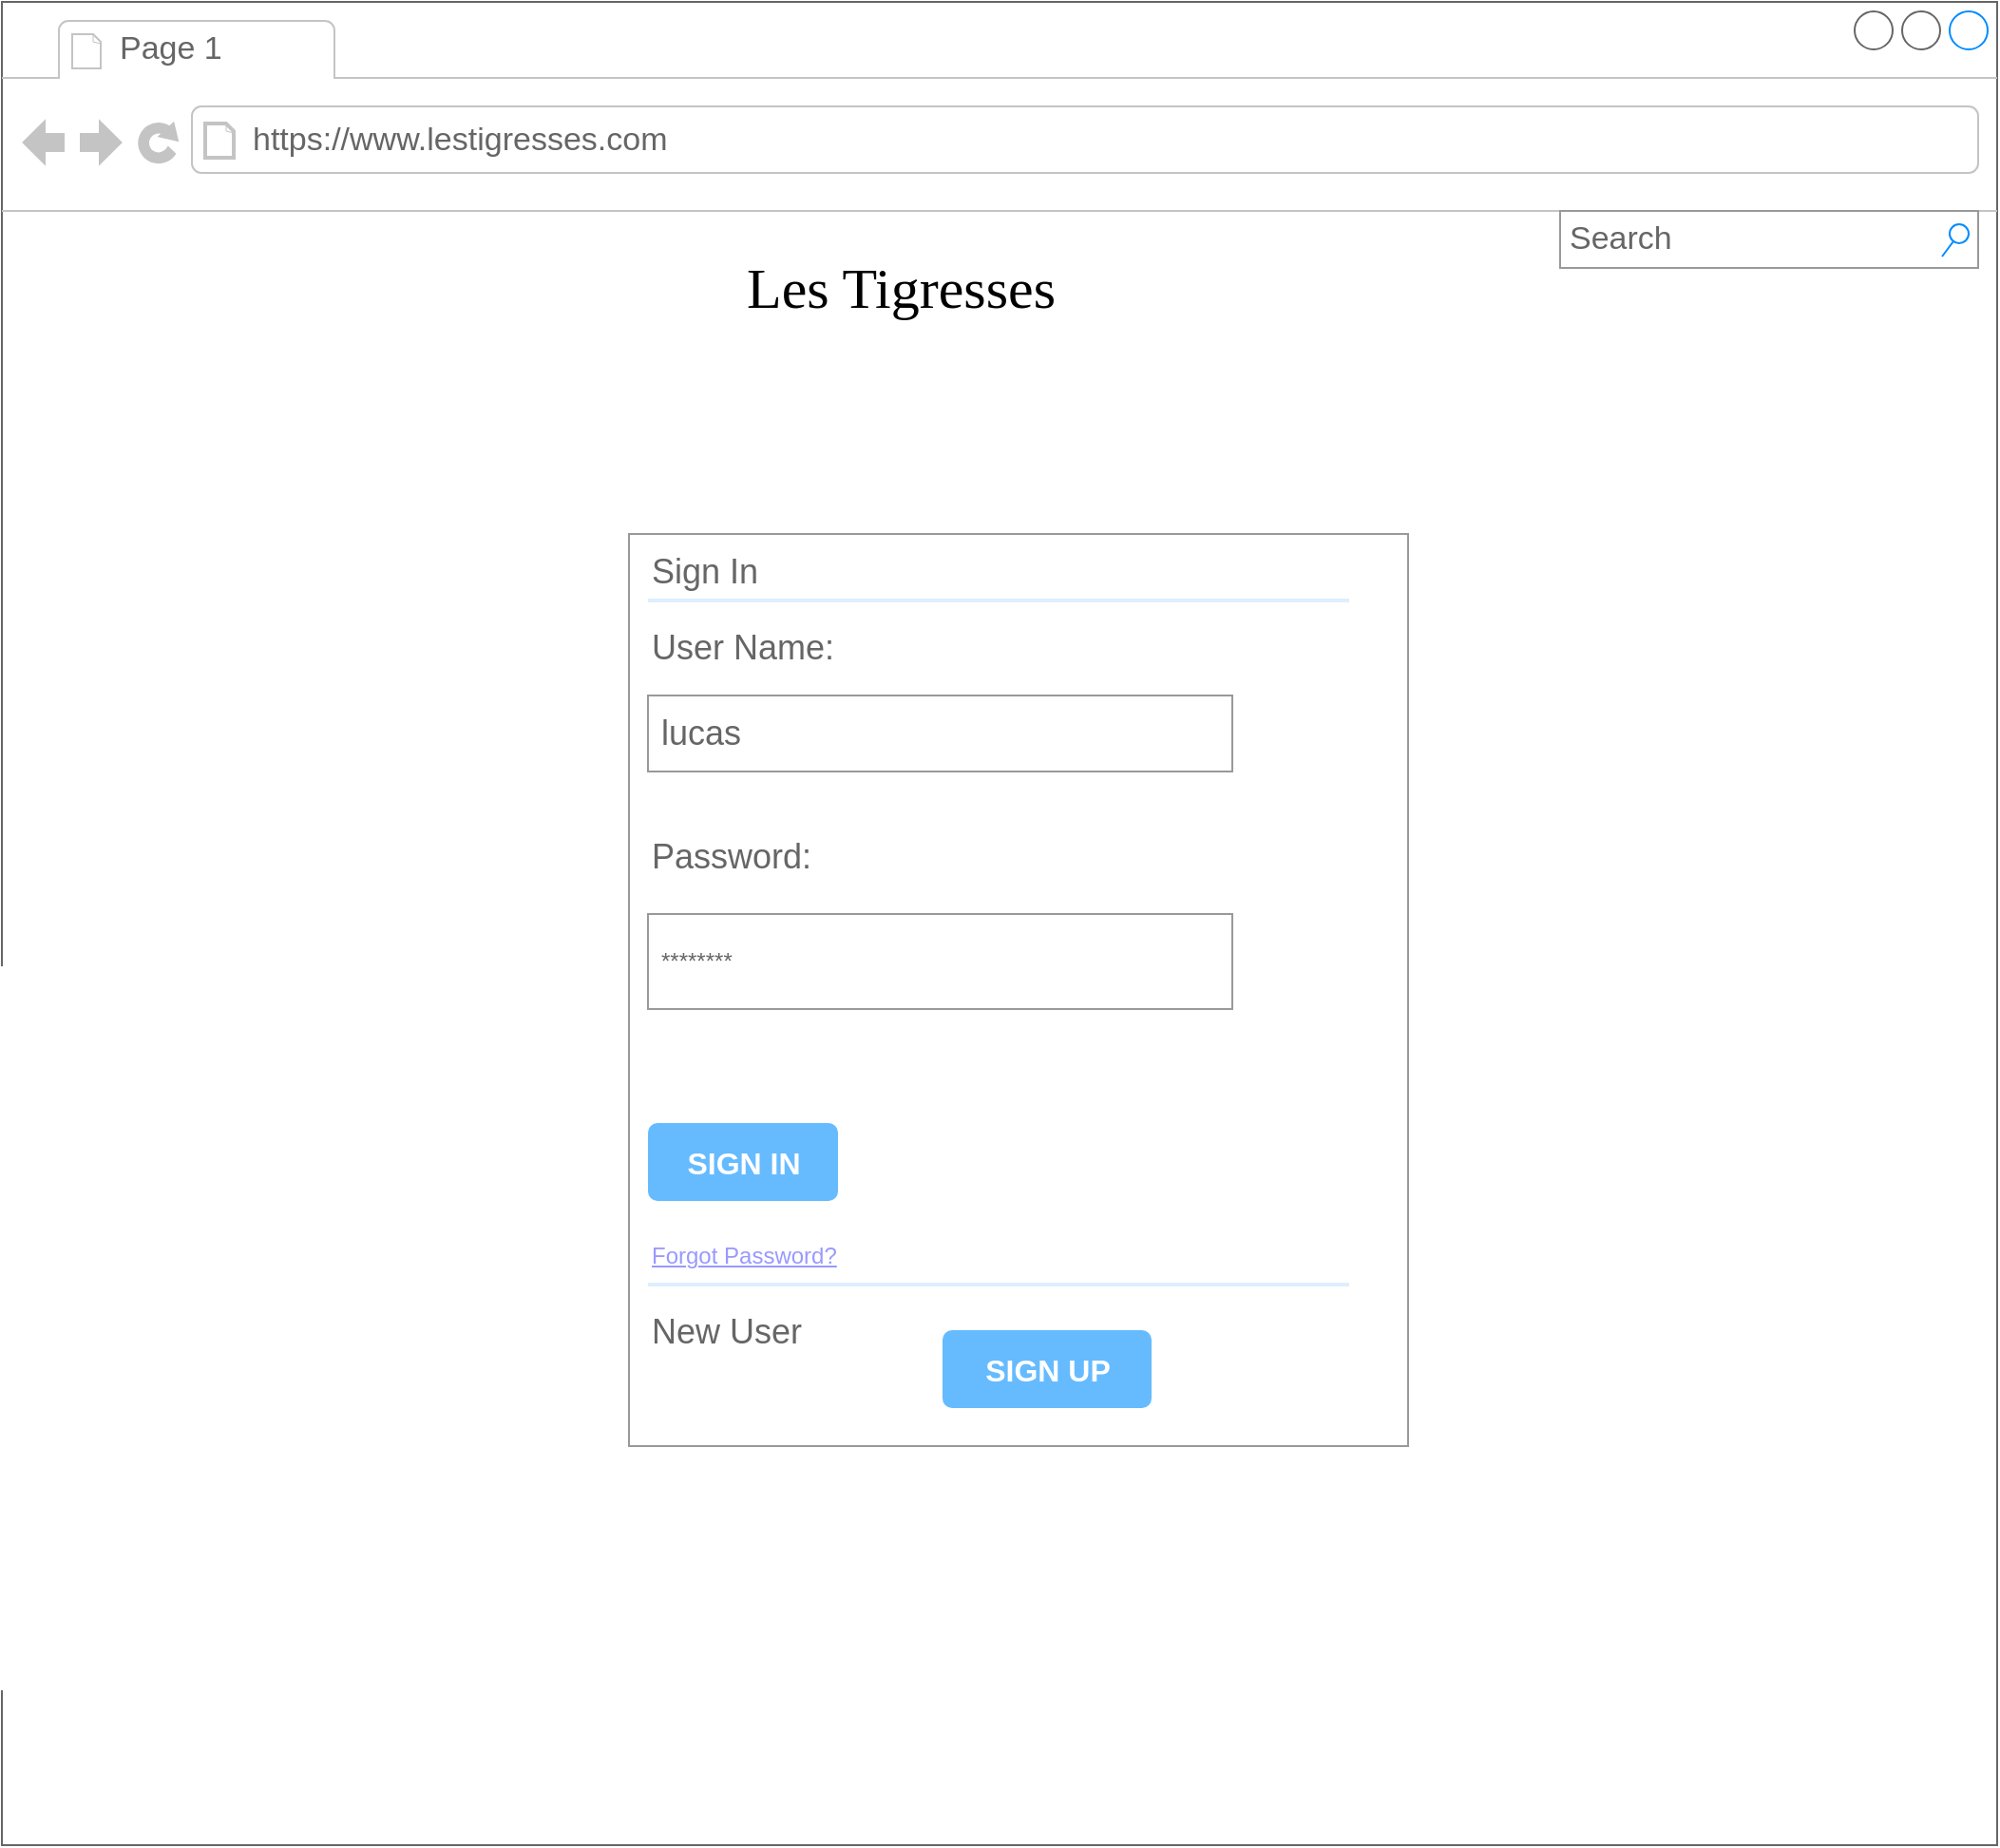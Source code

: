 <mxfile pages="2">
    <diagram name="connexion" id="2cc2dc42-3aac-f2a9-1cec-7a8b7cbee084">
        <mxGraphModel dx="1374" dy="749" grid="1" gridSize="10" guides="1" tooltips="1" connect="1" arrows="1" fold="1" page="1" pageScale="1" pageWidth="1100" pageHeight="850" background="none" math="0" shadow="0">
            <root>
                <mxCell id="0"/>
                <mxCell id="1" parent="0"/>
                <mxCell id="7026571954dc6520-1" value="" style="strokeWidth=1;shadow=0;dashed=0;align=center;html=1;shape=mxgraph.mockup.containers.browserWindow;rSize=0;strokeColor=#666666;mainText=,;recursiveResize=0;rounded=0;labelBackgroundColor=none;fontFamily=Verdana;fontSize=12" parent="1" vertex="1">
                    <mxGeometry x="30" y="20" width="1050" height="970" as="geometry"/>
                </mxCell>
                <mxCell id="7026571954dc6520-2" value="Page 1" style="strokeWidth=1;shadow=0;dashed=0;align=center;html=1;shape=mxgraph.mockup.containers.anchor;fontSize=17;fontColor=#666666;align=left;" parent="7026571954dc6520-1" vertex="1">
                    <mxGeometry x="60" y="12" width="110" height="26" as="geometry"/>
                </mxCell>
                <mxCell id="7026571954dc6520-3" value="https://www.lestigresses.com" style="strokeWidth=1;shadow=0;dashed=0;align=center;html=1;shape=mxgraph.mockup.containers.anchor;rSize=0;fontSize=17;fontColor=#666666;align=left;" parent="7026571954dc6520-1" vertex="1">
                    <mxGeometry x="130" y="60" width="250" height="26" as="geometry"/>
                </mxCell>
                <mxCell id="7026571954dc6520-4" value="Les Tigresses 🐯🐯🐯" style="text;html=1;points=[];align=left;verticalAlign=top;spacingTop=-4;fontSize=30;fontFamily=Verdana" parent="7026571954dc6520-1" vertex="1">
                    <mxGeometry x="390" y="130" width="340" height="50" as="geometry"/>
                </mxCell>
                <mxCell id="7026571954dc6520-14" value="Search" style="strokeWidth=1;shadow=0;dashed=0;align=center;html=1;shape=mxgraph.mockup.forms.searchBox;strokeColor=#999999;mainText=;strokeColor2=#008cff;fontColor=#666666;fontSize=17;align=left;spacingLeft=3;rounded=0;labelBackgroundColor=none;" parent="7026571954dc6520-1" vertex="1">
                    <mxGeometry x="820" y="110" width="220" height="30" as="geometry"/>
                </mxCell>
                <mxCell id="9q2mXrisD4-hRLjnPQLa-1" value="" style="strokeWidth=1;shadow=0;dashed=0;align=center;html=1;shape=mxgraph.mockup.forms.rrect;rSize=0;strokeColor=#999999;fillColor=#ffffff;" parent="7026571954dc6520-1" vertex="1">
                    <mxGeometry x="330" y="280" width="410" height="480" as="geometry"/>
                </mxCell>
                <mxCell id="9q2mXrisD4-hRLjnPQLa-2" value="&lt;font style=&quot;font-size: 18px;&quot;&gt;Sign In&lt;/font&gt;" style="strokeWidth=1;shadow=0;dashed=0;align=center;html=1;shape=mxgraph.mockup.forms.anchor;fontSize=12;fontColor=#666666;align=left;resizeWidth=1;spacingLeft=0;" parent="9q2mXrisD4-hRLjnPQLa-1" vertex="1">
                    <mxGeometry width="205.0" height="20" relative="1" as="geometry">
                        <mxPoint x="10" y="10" as="offset"/>
                    </mxGeometry>
                </mxCell>
                <mxCell id="9q2mXrisD4-hRLjnPQLa-3" value="" style="shape=line;strokeColor=#ddeeff;strokeWidth=2;html=1;resizeWidth=1;" parent="9q2mXrisD4-hRLjnPQLa-1" vertex="1">
                    <mxGeometry width="369.0" height="10" relative="1" as="geometry">
                        <mxPoint x="10" y="30" as="offset"/>
                    </mxGeometry>
                </mxCell>
                <mxCell id="9q2mXrisD4-hRLjnPQLa-4" value="&lt;font style=&quot;font-size: 18px;&quot;&gt;User Name:&lt;/font&gt;" style="strokeWidth=1;shadow=0;dashed=0;align=center;html=1;shape=mxgraph.mockup.forms.anchor;fontSize=12;fontColor=#666666;align=left;resizeWidth=1;spacingLeft=0;" parent="9q2mXrisD4-hRLjnPQLa-1" vertex="1">
                    <mxGeometry width="205.0" height="20" relative="1" as="geometry">
                        <mxPoint x="10" y="50" as="offset"/>
                    </mxGeometry>
                </mxCell>
                <mxCell id="9q2mXrisD4-hRLjnPQLa-5" value="&lt;font style=&quot;font-size: 18px;&quot;&gt;lucas&lt;/font&gt;" style="strokeWidth=1;shadow=0;dashed=0;align=center;html=1;shape=mxgraph.mockup.forms.rrect;rSize=0;strokeColor=#999999;fontColor=#666666;align=left;spacingLeft=5;resizeWidth=1;" parent="9q2mXrisD4-hRLjnPQLa-1" vertex="1">
                    <mxGeometry width="307.5" height="40" relative="1" as="geometry">
                        <mxPoint x="10" y="85" as="offset"/>
                    </mxGeometry>
                </mxCell>
                <mxCell id="9q2mXrisD4-hRLjnPQLa-6" value="&lt;font style=&quot;font-size: 18px;&quot;&gt;Password:&lt;/font&gt;" style="strokeWidth=1;shadow=0;dashed=0;align=center;html=1;shape=mxgraph.mockup.forms.anchor;fontSize=12;fontColor=#666666;align=left;resizeWidth=1;spacingLeft=0;" parent="9q2mXrisD4-hRLjnPQLa-1" vertex="1">
                    <mxGeometry width="205.0" height="20" relative="1" as="geometry">
                        <mxPoint x="10" y="160" as="offset"/>
                    </mxGeometry>
                </mxCell>
                <mxCell id="9q2mXrisD4-hRLjnPQLa-7" value="********" style="strokeWidth=1;shadow=0;dashed=0;align=center;html=1;shape=mxgraph.mockup.forms.rrect;rSize=0;strokeColor=#999999;fontColor=#666666;align=left;spacingLeft=5;resizeWidth=1;" parent="9q2mXrisD4-hRLjnPQLa-1" vertex="1">
                    <mxGeometry width="307.5" height="50" relative="1" as="geometry">
                        <mxPoint x="10" y="200" as="offset"/>
                    </mxGeometry>
                </mxCell>
                <mxCell id="9q2mXrisD4-hRLjnPQLa-8" value="SIGN IN" style="strokeWidth=1;shadow=0;dashed=0;align=center;html=1;shape=mxgraph.mockup.forms.rrect;rSize=5;strokeColor=none;fontColor=#ffffff;fillColor=#66bbff;fontSize=16;fontStyle=1;" parent="9q2mXrisD4-hRLjnPQLa-1" vertex="1">
                    <mxGeometry y="1" width="100" height="41" relative="1" as="geometry">
                        <mxPoint x="10" y="-170" as="offset"/>
                    </mxGeometry>
                </mxCell>
                <mxCell id="9q2mXrisD4-hRLjnPQLa-9" value="Forgot Password?" style="strokeWidth=1;shadow=0;dashed=0;align=center;html=1;shape=mxgraph.mockup.forms.anchor;fontSize=12;fontColor=#9999ff;align=left;spacingLeft=0;fontStyle=4;resizeWidth=1;" parent="9q2mXrisD4-hRLjnPQLa-1" vertex="1">
                    <mxGeometry y="1" width="307.5" height="20" relative="1" as="geometry">
                        <mxPoint x="10" y="-110" as="offset"/>
                    </mxGeometry>
                </mxCell>
                <mxCell id="9q2mXrisD4-hRLjnPQLa-10" value="" style="shape=line;strokeColor=#ddeeff;strokeWidth=2;html=1;resizeWidth=1;" parent="9q2mXrisD4-hRLjnPQLa-1" vertex="1">
                    <mxGeometry y="1" width="369.0" height="10" relative="1" as="geometry">
                        <mxPoint x="10" y="-90" as="offset"/>
                    </mxGeometry>
                </mxCell>
                <mxCell id="9q2mXrisD4-hRLjnPQLa-11" value="&lt;font style=&quot;font-size: 18px;&quot;&gt;New User&lt;/font&gt;" style="strokeWidth=1;shadow=0;dashed=0;align=center;html=1;shape=mxgraph.mockup.forms.anchor;fontSize=12;fontColor=#666666;align=left;spacingLeft=0;resizeWidth=1;" parent="9q2mXrisD4-hRLjnPQLa-1" vertex="1">
                    <mxGeometry y="1" width="307.5" height="20" relative="1" as="geometry">
                        <mxPoint x="10" y="-70" as="offset"/>
                    </mxGeometry>
                </mxCell>
                <UserObject label="SIGN UP" link="data:page/id,gsWJVwNDRams3cpelaSN" id="9q2mXrisD4-hRLjnPQLa-12">
                    <mxCell style="strokeWidth=1;shadow=0;dashed=0;align=center;html=1;shape=mxgraph.mockup.forms.rrect;rSize=5;strokeColor=none;fontColor=#ffffff;fillColor=#66bbff;fontSize=16;fontStyle=1;" parent="9q2mXrisD4-hRLjnPQLa-1" vertex="1">
                        <mxGeometry y="1" width="110" height="41" relative="1" as="geometry">
                            <mxPoint x="165" y="-61" as="offset"/>
                        </mxGeometry>
                    </mxCell>
                </UserObject>
            </root>
        </mxGraphModel>
    </diagram>
    <diagram id="gsWJVwNDRams3cpelaSN" name="inscription">
        <mxGraphModel dx="1603" dy="873" grid="1" gridSize="10" guides="1" tooltips="1" connect="1" arrows="1" fold="1" page="1" pageScale="1" pageWidth="827" pageHeight="1169" math="0" shadow="0">
            <root>
                <mxCell id="0"/>
                <mxCell id="1" parent="0"/>
                <mxCell id="IYFMl6uomr6WDHYkJZse-1" value="" style="strokeWidth=1;shadow=0;dashed=0;align=center;html=1;shape=mxgraph.mockup.containers.browserWindow;rSize=0;strokeColor=#FFFF99;mainText=,;recursiveResize=0;rounded=0;labelBackgroundColor=none;fontFamily=Verdana;fontSize=12" parent="1" vertex="1">
                    <mxGeometry x="200" y="50" width="1190" height="990" as="geometry"/>
                </mxCell>
                <mxCell id="IYFMl6uomr6WDHYkJZse-2" value="Page 1" style="strokeWidth=1;shadow=0;dashed=0;align=center;html=1;shape=mxgraph.mockup.containers.anchor;fontSize=17;fontColor=#666666;align=left;" parent="IYFMl6uomr6WDHYkJZse-1" vertex="1">
                    <mxGeometry x="60" y="12" width="110" height="26" as="geometry"/>
                </mxCell>
                <mxCell id="IYFMl6uomr6WDHYkJZse-3" value="https://www.lestigresses.com" style="strokeWidth=1;shadow=0;dashed=0;align=center;html=1;shape=mxgraph.mockup.containers.anchor;rSize=0;fontSize=17;fontColor=#666666;align=left;" parent="IYFMl6uomr6WDHYkJZse-1" vertex="1">
                    <mxGeometry x="130" y="60" width="250" height="26" as="geometry"/>
                </mxCell>
                <mxCell id="IYFMl6uomr6WDHYkJZse-4" value="Les Tigresses 🐯🐯🐯" style="text;html=1;points=[];align=left;verticalAlign=top;spacingTop=-4;fontSize=30;fontFamily=Verdana" parent="IYFMl6uomr6WDHYkJZse-1" vertex="1">
                    <mxGeometry x="390" y="130" width="340" height="50" as="geometry"/>
                </mxCell>
                <mxCell id="IYFMl6uomr6WDHYkJZse-5" value="Search" style="strokeWidth=1;shadow=0;dashed=0;align=center;html=1;shape=mxgraph.mockup.forms.searchBox;strokeColor=#999999;mainText=;strokeColor2=#008cff;fontColor=#666666;fontSize=17;align=left;spacingLeft=3;rounded=0;labelBackgroundColor=none;" parent="IYFMl6uomr6WDHYkJZse-1" vertex="1">
                    <mxGeometry x="970" y="120" width="220" height="30" as="geometry"/>
                </mxCell>
                <mxCell id="IYFMl6uomr6WDHYkJZse-18" value="First name" style="html=1;shadow=0;dashed=0;shape=mxgraph.bootstrap.rrect;rSize=5;fillColor=none;strokeColor=#999999;align=left;spacing=15;fontSize=14;fontColor=#6C767D;" parent="IYFMl6uomr6WDHYkJZse-1" vertex="1">
                    <mxGeometry x="170" y="380" width="390" height="30" as="geometry"/>
                </mxCell>
                <mxCell id="IYFMl6uomr6WDHYkJZse-19" value="Last name" style="html=1;shadow=0;dashed=0;shape=mxgraph.bootstrap.rrect;rSize=5;fillColor=none;strokeColor=#999999;align=left;spacing=15;fontSize=14;fontColor=#6C767D;" parent="IYFMl6uomr6WDHYkJZse-1" vertex="1">
                    <mxGeometry x="580" y="380" width="390" height="30" as="geometry"/>
                </mxCell>
                <mxCell id="IYFMl6uomr6WDHYkJZse-20" value="Phone" style="html=1;shadow=0;dashed=0;shape=mxgraph.bootstrap.rrect;rSize=5;fillColor=none;strokeColor=#999999;align=left;spacing=15;fontSize=14;fontColor=#6C767D;" parent="IYFMl6uomr6WDHYkJZse-1" vertex="1">
                    <mxGeometry x="580" y="500" width="390" height="30" as="geometry"/>
                </mxCell>
                <mxCell id="IYFMl6uomr6WDHYkJZse-21" value="Email" style="html=1;shadow=0;dashed=0;shape=mxgraph.bootstrap.rrect;rSize=5;fillColor=none;strokeColor=#999999;align=left;spacing=15;fontSize=14;fontColor=#6C767D;" parent="IYFMl6uomr6WDHYkJZse-1" vertex="1">
                    <mxGeometry x="170" y="565" width="810" height="45" as="geometry"/>
                </mxCell>
                <mxCell id="IYFMl6uomr6WDHYkJZse-22" value="XX/XX/XXXX" style="html=1;shadow=0;dashed=0;shape=mxgraph.bootstrap.rrect;rSize=5;fillColor=none;strokeColor=#999999;align=left;spacing=15;fontSize=14;fontColor=#6C767D;" parent="IYFMl6uomr6WDHYkJZse-1" vertex="1">
                    <mxGeometry x="170" y="500" width="390" height="30" as="geometry"/>
                </mxCell>
                <mxCell id="IYFMl6uomr6WDHYkJZse-23" value="Sexe" style="html=1;shadow=0;dashed=0;shape=mxgraph.bootstrap.rrect;rSize=5;fillColor=none;strokeColor=#999999;align=left;spacing=15;fontSize=14;fontColor=#6C767D;" parent="IYFMl6uomr6WDHYkJZse-1" vertex="1">
                    <mxGeometry x="170" y="440" width="390" height="30" as="geometry"/>
                </mxCell>
                <mxCell id="IYFMl6uomr6WDHYkJZse-24" value="CREATE" style="strokeWidth=1;shadow=0;dashed=0;align=center;html=1;shape=mxgraph.mockup.forms.rrect;rSize=5;strokeColor=none;fontColor=#ffffff;fillColor=#66bbff;fontSize=16;fontStyle=1;" parent="IYFMl6uomr6WDHYkJZse-1" vertex="1">
                    <mxGeometry x="470" y="730" width="140" height="50" as="geometry"/>
                </mxCell>
                <mxCell id="IYFMl6uomr6WDHYkJZse-25" value="Work" style="html=1;shadow=0;dashed=0;shape=mxgraph.bootstrap.rrect;rSize=5;fillColor=none;strokeColor=#999999;align=left;spacing=15;fontSize=14;fontColor=#6C767D;" parent="IYFMl6uomr6WDHYkJZse-1" vertex="1">
                    <mxGeometry x="580" y="440" width="390" height="30" as="geometry"/>
                </mxCell>
                <mxCell id="IYFMl6uomr6WDHYkJZse-26" value="&lt;h3&gt;&lt;font style=&quot;font-size: 24px;&quot;&gt;&lt;b&gt;Sign UP&lt;/b&gt;&lt;/font&gt;&lt;/h3&gt;" style="html=1;shadow=0;dashed=0;shape=mxgraph.bootstrap.rrect;rSize=5;fillColor=none;strokeColor=#999999;align=center;spacing=15;fontSize=14;fontColor=#6C767D;" parent="IYFMl6uomr6WDHYkJZse-1" vertex="1">
                    <mxGeometry x="458.75" y="210" width="182.5" height="40" as="geometry"/>
                </mxCell>
            </root>
        </mxGraphModel>
    </diagram>
</mxfile>